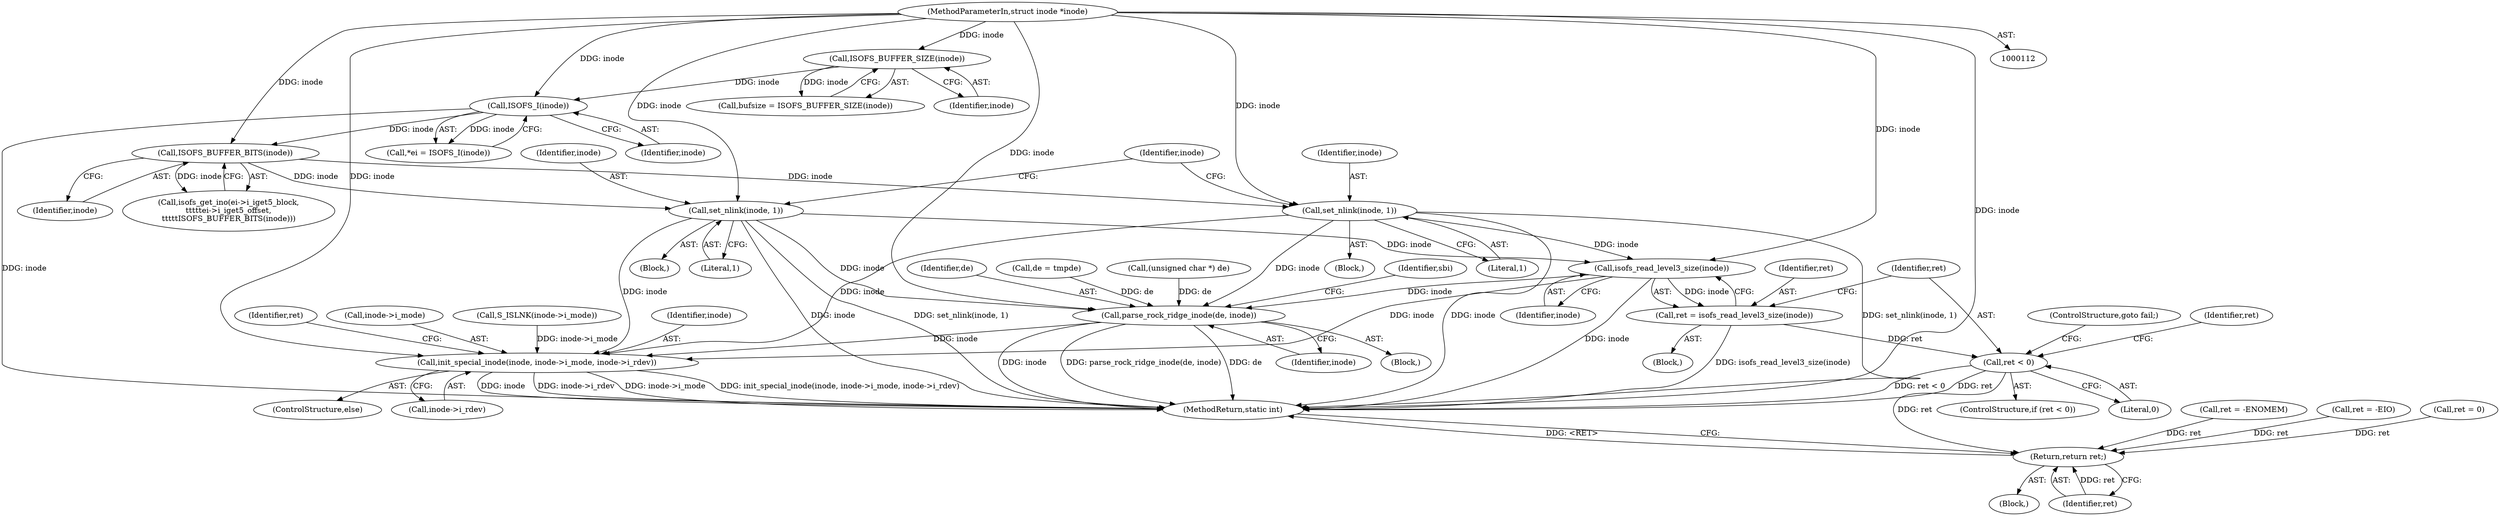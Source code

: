 digraph "0_linux_410dd3cf4c9b36f27ed4542ee18b1af5e68645a4_0@API" {
"1000408" [label="(Call,isofs_read_level3_size(inode))"];
"1000345" [label="(Call,set_nlink(inode, 1))"];
"1000271" [label="(Call,ISOFS_BUFFER_BITS(inode))"];
"1000152" [label="(Call,ISOFS_I(inode))"];
"1000129" [label="(Call,ISOFS_BUFFER_SIZE(inode))"];
"1000113" [label="(MethodParameterIn,struct inode *inode)"];
"1000313" [label="(Call,set_nlink(inode, 1))"];
"1000406" [label="(Call,ret = isofs_read_level3_size(inode))"];
"1000411" [label="(Call,ret < 0)"];
"1000720" [label="(Return,return ret;)"];
"1000551" [label="(Call,parse_rock_ridge_inode(de, inode))"];
"1000702" [label="(Call,init_special_inode(inode, inode->i_mode, inode->i_rdev))"];
"1000556" [label="(Identifier,sbi)"];
"1000711" [label="(Identifier,ret)"];
"1000130" [label="(Identifier,inode)"];
"1000410" [label="(ControlStructure,if (ret < 0))"];
"1000405" [label="(Block,)"];
"1000315" [label="(Literal,1)"];
"1000114" [label="(Block,)"];
"1000347" [label="(Literal,1)"];
"1000264" [label="(Call,isofs_get_ino(ei->i_iget5_block,\n\t\t\t\t\tei->i_iget5_offset,\n\t\t\t\t\tISOFS_BUFFER_BITS(inode)))"];
"1000551" [label="(Call,parse_rock_ridge_inode(de, inode))"];
"1000127" [label="(Call,bufsize = ISOFS_BUFFER_SIZE(inode))"];
"1000413" [label="(Literal,0)"];
"1000113" [label="(MethodParameterIn,struct inode *inode)"];
"1000407" [label="(Identifier,ret)"];
"1000129" [label="(Call,ISOFS_BUFFER_SIZE(inode))"];
"1000411" [label="(Call,ret < 0)"];
"1000346" [label="(Identifier,inode)"];
"1000408" [label="(Call,isofs_read_level3_size(inode))"];
"1000553" [label="(Identifier,inode)"];
"1000701" [label="(ControlStructure,else)"];
"1000552" [label="(Identifier,de)"];
"1000152" [label="(Call,ISOFS_I(inode))"];
"1000150" [label="(Call,*ei = ISOFS_I(inode))"];
"1000257" [label="(Call,de = tmpde)"];
"1000406" [label="(Call,ret = isofs_read_level3_size(inode))"];
"1000345" [label="(Call,set_nlink(inode, 1))"];
"1000272" [label="(Identifier,inode)"];
"1000707" [label="(Call,inode->i_rdev)"];
"1000704" [label="(Call,inode->i_mode)"];
"1000550" [label="(Block,)"];
"1000287" [label="(Block,)"];
"1000721" [label="(Identifier,ret)"];
"1000350" [label="(Identifier,inode)"];
"1000192" [label="(Call,(unsigned char *) de)"];
"1000725" [label="(MethodReturn,static int)"];
"1000313" [label="(Call,set_nlink(inode, 1))"];
"1000317" [label="(Block,)"];
"1000218" [label="(Call,ret = -ENOMEM)"];
"1000414" [label="(ControlStructure,goto fail;)"];
"1000271" [label="(Call,ISOFS_BUFFER_BITS(inode))"];
"1000682" [label="(Call,S_ISLNK(inode->i_mode))"];
"1000720" [label="(Return,return ret;)"];
"1000155" [label="(Call,ret = -EIO)"];
"1000702" [label="(Call,init_special_inode(inode, inode->i_mode, inode->i_rdev))"];
"1000416" [label="(Identifier,ret)"];
"1000412" [label="(Identifier,ret)"];
"1000409" [label="(Identifier,inode)"];
"1000314" [label="(Identifier,inode)"];
"1000710" [label="(Call,ret = 0)"];
"1000153" [label="(Identifier,inode)"];
"1000703" [label="(Identifier,inode)"];
"1000408" -> "1000406"  [label="AST: "];
"1000408" -> "1000409"  [label="CFG: "];
"1000409" -> "1000408"  [label="AST: "];
"1000406" -> "1000408"  [label="CFG: "];
"1000408" -> "1000725"  [label="DDG: inode"];
"1000408" -> "1000406"  [label="DDG: inode"];
"1000345" -> "1000408"  [label="DDG: inode"];
"1000313" -> "1000408"  [label="DDG: inode"];
"1000113" -> "1000408"  [label="DDG: inode"];
"1000408" -> "1000551"  [label="DDG: inode"];
"1000408" -> "1000702"  [label="DDG: inode"];
"1000345" -> "1000317"  [label="AST: "];
"1000345" -> "1000347"  [label="CFG: "];
"1000346" -> "1000345"  [label="AST: "];
"1000347" -> "1000345"  [label="AST: "];
"1000350" -> "1000345"  [label="CFG: "];
"1000345" -> "1000725"  [label="DDG: inode"];
"1000345" -> "1000725"  [label="DDG: set_nlink(inode, 1)"];
"1000271" -> "1000345"  [label="DDG: inode"];
"1000113" -> "1000345"  [label="DDG: inode"];
"1000345" -> "1000551"  [label="DDG: inode"];
"1000345" -> "1000702"  [label="DDG: inode"];
"1000271" -> "1000264"  [label="AST: "];
"1000271" -> "1000272"  [label="CFG: "];
"1000272" -> "1000271"  [label="AST: "];
"1000264" -> "1000271"  [label="CFG: "];
"1000271" -> "1000264"  [label="DDG: inode"];
"1000152" -> "1000271"  [label="DDG: inode"];
"1000113" -> "1000271"  [label="DDG: inode"];
"1000271" -> "1000313"  [label="DDG: inode"];
"1000152" -> "1000150"  [label="AST: "];
"1000152" -> "1000153"  [label="CFG: "];
"1000153" -> "1000152"  [label="AST: "];
"1000150" -> "1000152"  [label="CFG: "];
"1000152" -> "1000725"  [label="DDG: inode"];
"1000152" -> "1000150"  [label="DDG: inode"];
"1000129" -> "1000152"  [label="DDG: inode"];
"1000113" -> "1000152"  [label="DDG: inode"];
"1000129" -> "1000127"  [label="AST: "];
"1000129" -> "1000130"  [label="CFG: "];
"1000130" -> "1000129"  [label="AST: "];
"1000127" -> "1000129"  [label="CFG: "];
"1000129" -> "1000127"  [label="DDG: inode"];
"1000113" -> "1000129"  [label="DDG: inode"];
"1000113" -> "1000112"  [label="AST: "];
"1000113" -> "1000725"  [label="DDG: inode"];
"1000113" -> "1000313"  [label="DDG: inode"];
"1000113" -> "1000551"  [label="DDG: inode"];
"1000113" -> "1000702"  [label="DDG: inode"];
"1000313" -> "1000287"  [label="AST: "];
"1000313" -> "1000315"  [label="CFG: "];
"1000314" -> "1000313"  [label="AST: "];
"1000315" -> "1000313"  [label="AST: "];
"1000350" -> "1000313"  [label="CFG: "];
"1000313" -> "1000725"  [label="DDG: set_nlink(inode, 1)"];
"1000313" -> "1000725"  [label="DDG: inode"];
"1000313" -> "1000551"  [label="DDG: inode"];
"1000313" -> "1000702"  [label="DDG: inode"];
"1000406" -> "1000405"  [label="AST: "];
"1000407" -> "1000406"  [label="AST: "];
"1000412" -> "1000406"  [label="CFG: "];
"1000406" -> "1000725"  [label="DDG: isofs_read_level3_size(inode)"];
"1000406" -> "1000411"  [label="DDG: ret"];
"1000411" -> "1000410"  [label="AST: "];
"1000411" -> "1000413"  [label="CFG: "];
"1000412" -> "1000411"  [label="AST: "];
"1000413" -> "1000411"  [label="AST: "];
"1000414" -> "1000411"  [label="CFG: "];
"1000416" -> "1000411"  [label="CFG: "];
"1000411" -> "1000725"  [label="DDG: ret < 0"];
"1000411" -> "1000725"  [label="DDG: ret"];
"1000411" -> "1000720"  [label="DDG: ret"];
"1000720" -> "1000114"  [label="AST: "];
"1000720" -> "1000721"  [label="CFG: "];
"1000721" -> "1000720"  [label="AST: "];
"1000725" -> "1000720"  [label="CFG: "];
"1000720" -> "1000725"  [label="DDG: <RET>"];
"1000721" -> "1000720"  [label="DDG: ret"];
"1000710" -> "1000720"  [label="DDG: ret"];
"1000218" -> "1000720"  [label="DDG: ret"];
"1000155" -> "1000720"  [label="DDG: ret"];
"1000551" -> "1000550"  [label="AST: "];
"1000551" -> "1000553"  [label="CFG: "];
"1000552" -> "1000551"  [label="AST: "];
"1000553" -> "1000551"  [label="AST: "];
"1000556" -> "1000551"  [label="CFG: "];
"1000551" -> "1000725"  [label="DDG: inode"];
"1000551" -> "1000725"  [label="DDG: parse_rock_ridge_inode(de, inode)"];
"1000551" -> "1000725"  [label="DDG: de"];
"1000192" -> "1000551"  [label="DDG: de"];
"1000257" -> "1000551"  [label="DDG: de"];
"1000551" -> "1000702"  [label="DDG: inode"];
"1000702" -> "1000701"  [label="AST: "];
"1000702" -> "1000707"  [label="CFG: "];
"1000703" -> "1000702"  [label="AST: "];
"1000704" -> "1000702"  [label="AST: "];
"1000707" -> "1000702"  [label="AST: "];
"1000711" -> "1000702"  [label="CFG: "];
"1000702" -> "1000725"  [label="DDG: init_special_inode(inode, inode->i_mode, inode->i_rdev)"];
"1000702" -> "1000725"  [label="DDG: inode"];
"1000702" -> "1000725"  [label="DDG: inode->i_rdev"];
"1000702" -> "1000725"  [label="DDG: inode->i_mode"];
"1000682" -> "1000702"  [label="DDG: inode->i_mode"];
}
